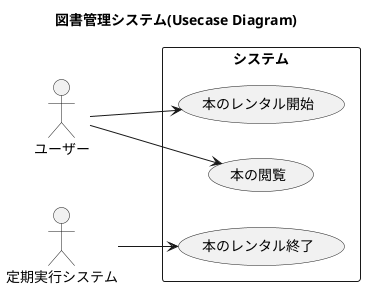 @startuml
title 図書管理システム(Usecase Diagram)

left to right direction

actor :ユーザー: as user
actor :定期実行システム: as batch
rectangle "システム" {
    usecase "本のレンタル開始" as rentBook
    usecase "本の閲覧" as viewBook
    usecase "本のレンタル終了" as endBookRental
}

user --> rentBook
user --> viewBook
batch --> endBookRental

@enduml

